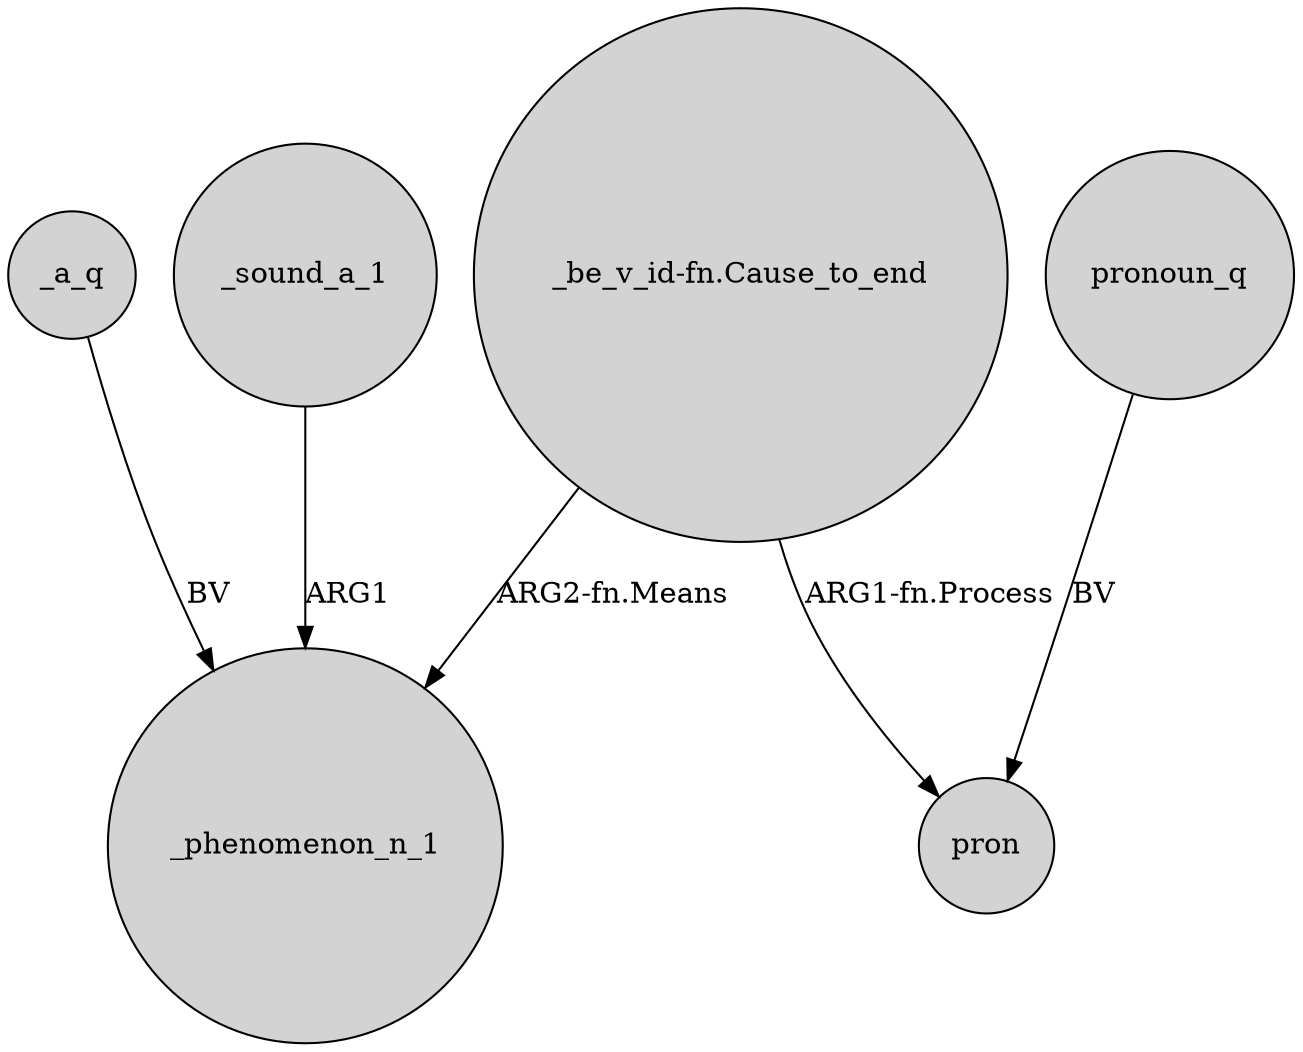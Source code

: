 digraph {
	node [shape=circle style=filled]
	"_be_v_id-fn.Cause_to_end" -> _phenomenon_n_1 [label="ARG2-fn.Means"]
	_a_q -> _phenomenon_n_1 [label=BV]
	_sound_a_1 -> _phenomenon_n_1 [label=ARG1]
	pronoun_q -> pron [label=BV]
	"_be_v_id-fn.Cause_to_end" -> pron [label="ARG1-fn.Process"]
}
